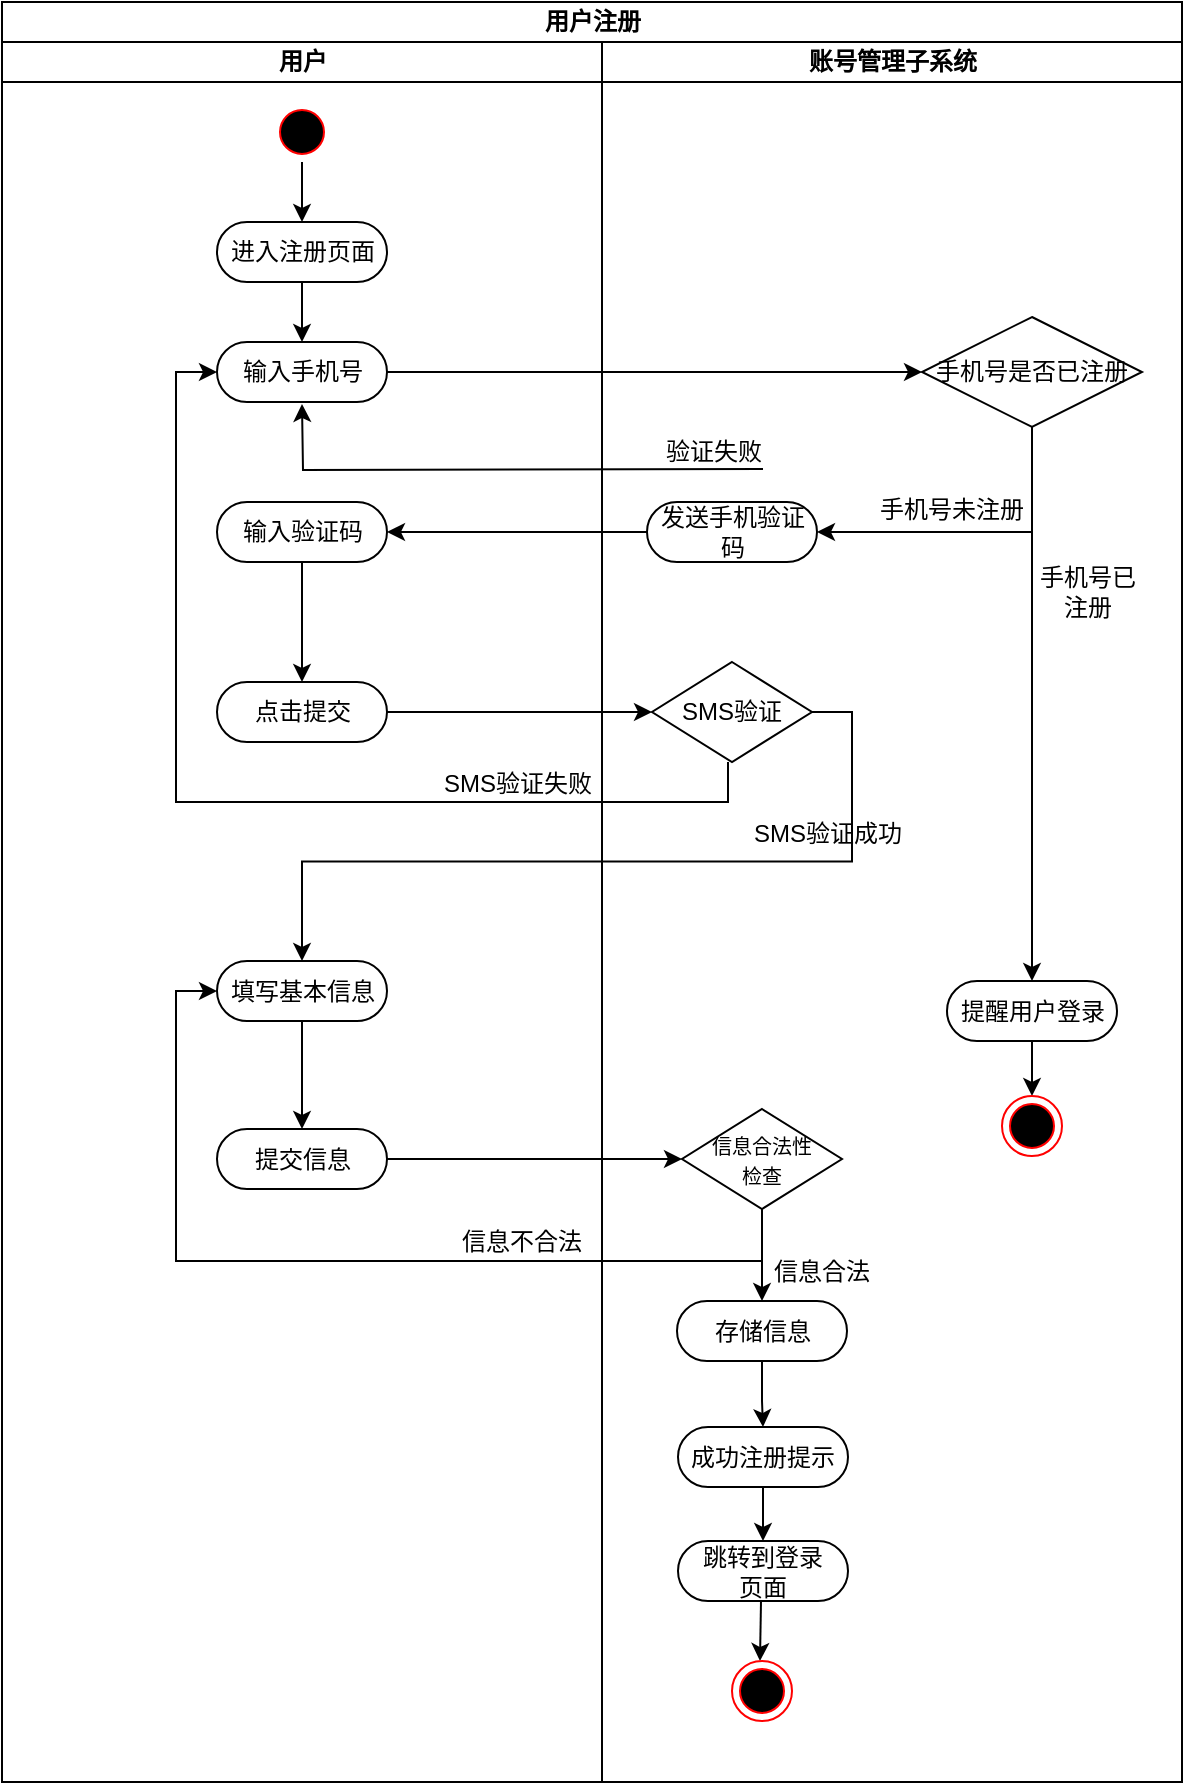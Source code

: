 <mxfile version="22.1.18" type="github">
  <diagram id="prtHgNgQTEPvFCAcTncT" name="Page-1">
    <mxGraphModel dx="1407" dy="720" grid="1" gridSize="10" guides="1" tooltips="1" connect="1" arrows="1" fold="1" page="1" pageScale="1" pageWidth="827" pageHeight="1169" math="0" shadow="0">
      <root>
        <mxCell id="0" />
        <mxCell id="1" parent="0" />
        <mxCell id="5s85hY_GPOJS1mKpv2UH-3" value="用户注册" style="swimlane;childLayout=stackLayout;resizeParent=1;resizeParentMax=0;startSize=20;html=1;" parent="1" vertex="1">
          <mxGeometry x="120.0" y="120" width="590" height="890" as="geometry" />
        </mxCell>
        <mxCell id="5s85hY_GPOJS1mKpv2UH-4" value="用户" style="swimlane;startSize=20;html=1;" parent="5s85hY_GPOJS1mKpv2UH-3" vertex="1">
          <mxGeometry y="20" width="300" height="870" as="geometry" />
        </mxCell>
        <mxCell id="5s85hY_GPOJS1mKpv2UH-15" style="edgeStyle=orthogonalEdgeStyle;rounded=0;orthogonalLoop=1;jettySize=auto;html=1;exitX=0.5;exitY=1;exitDx=0;exitDy=0;entryX=0.5;entryY=0;entryDx=0;entryDy=0;" parent="5s85hY_GPOJS1mKpv2UH-4" source="5s85hY_GPOJS1mKpv2UH-7" target="5s85hY_GPOJS1mKpv2UH-9" edge="1">
          <mxGeometry relative="1" as="geometry" />
        </mxCell>
        <mxCell id="5s85hY_GPOJS1mKpv2UH-7" value="" style="ellipse;html=1;shape=startState;fillColor=#000000;strokeColor=#ff0000;" parent="5s85hY_GPOJS1mKpv2UH-4" vertex="1">
          <mxGeometry x="135.0" y="30" width="30" height="30" as="geometry" />
        </mxCell>
        <mxCell id="5s85hY_GPOJS1mKpv2UH-13" style="edgeStyle=orthogonalEdgeStyle;rounded=0;orthogonalLoop=1;jettySize=auto;html=1;exitX=0.5;exitY=1;exitDx=0;exitDy=0;entryX=0.5;entryY=0;entryDx=0;entryDy=0;" parent="5s85hY_GPOJS1mKpv2UH-4" source="5s85hY_GPOJS1mKpv2UH-9" target="5s85hY_GPOJS1mKpv2UH-11" edge="1">
          <mxGeometry relative="1" as="geometry" />
        </mxCell>
        <mxCell id="5s85hY_GPOJS1mKpv2UH-9" value="进入注册页面" style="rounded=1;whiteSpace=wrap;html=1;shadow=0;comic=0;labelBackgroundColor=none;strokeWidth=1;fontFamily=Verdana;fontSize=12;align=center;arcSize=50;" parent="5s85hY_GPOJS1mKpv2UH-4" vertex="1">
          <mxGeometry x="107.5" y="90" width="85" height="30" as="geometry" />
        </mxCell>
        <mxCell id="5s85hY_GPOJS1mKpv2UH-11" value="输入手机号" style="rounded=1;whiteSpace=wrap;html=1;shadow=0;comic=0;labelBackgroundColor=none;strokeWidth=1;fontFamily=Verdana;fontSize=12;align=center;arcSize=50;" parent="5s85hY_GPOJS1mKpv2UH-4" vertex="1">
          <mxGeometry x="107.5" y="150" width="85" height="30" as="geometry" />
        </mxCell>
        <mxCell id="XRjL0q7yprukMbM1BXRP-21" value="SMS验证失败" style="text;html=1;strokeColor=none;fillColor=none;align=center;verticalAlign=middle;whiteSpace=wrap;rounded=0;" vertex="1" parent="5s85hY_GPOJS1mKpv2UH-4">
          <mxGeometry x="218.0" y="356" width="80" height="30" as="geometry" />
        </mxCell>
        <mxCell id="5s85hY_GPOJS1mKpv2UH-5" value="账号管理子系统" style="swimlane;startSize=20;html=1;" parent="5s85hY_GPOJS1mKpv2UH-3" vertex="1">
          <mxGeometry x="300" y="20" width="290" height="870" as="geometry" />
        </mxCell>
        <mxCell id="5s85hY_GPOJS1mKpv2UH-31" style="edgeStyle=orthogonalEdgeStyle;rounded=0;orthogonalLoop=1;jettySize=auto;html=1;exitX=0.5;exitY=1;exitDx=0;exitDy=0;" parent="5s85hY_GPOJS1mKpv2UH-5" source="5s85hY_GPOJS1mKpv2UH-18" target="5s85hY_GPOJS1mKpv2UH-29" edge="1">
          <mxGeometry relative="1" as="geometry" />
        </mxCell>
        <mxCell id="XRjL0q7yprukMbM1BXRP-13" style="edgeStyle=orthogonalEdgeStyle;rounded=0;orthogonalLoop=1;jettySize=auto;html=1;exitX=0.5;exitY=1;exitDx=0;exitDy=0;entryX=1;entryY=0.5;entryDx=0;entryDy=0;" edge="1" parent="5s85hY_GPOJS1mKpv2UH-5" source="5s85hY_GPOJS1mKpv2UH-18" target="XRjL0q7yprukMbM1BXRP-11">
          <mxGeometry relative="1" as="geometry" />
        </mxCell>
        <mxCell id="5s85hY_GPOJS1mKpv2UH-18" value="手机号是否已注册" style="rhombus;whiteSpace=wrap;html=1;" parent="5s85hY_GPOJS1mKpv2UH-5" vertex="1">
          <mxGeometry x="160" y="137.5" width="110" height="55" as="geometry" />
        </mxCell>
        <mxCell id="5s85hY_GPOJS1mKpv2UH-32" value="手机号未注册" style="text;html=1;strokeColor=none;fillColor=none;align=center;verticalAlign=middle;whiteSpace=wrap;rounded=0;" parent="5s85hY_GPOJS1mKpv2UH-5" vertex="1">
          <mxGeometry x="130" y="219" width="90" height="30" as="geometry" />
        </mxCell>
        <mxCell id="XRjL0q7yprukMbM1BXRP-18" style="edgeStyle=orthogonalEdgeStyle;rounded=0;orthogonalLoop=1;jettySize=auto;html=1;exitX=1;exitY=0.5;exitDx=0;exitDy=0;" edge="1" parent="5s85hY_GPOJS1mKpv2UH-5" source="5s85hY_GPOJS1mKpv2UH-39" target="5s85hY_GPOJS1mKpv2UH-44">
          <mxGeometry relative="1" as="geometry" />
        </mxCell>
        <mxCell id="5s85hY_GPOJS1mKpv2UH-39" value="SMS验证" style="rhombus;whiteSpace=wrap;html=1;" parent="5s85hY_GPOJS1mKpv2UH-5" vertex="1">
          <mxGeometry x="25" y="310" width="80" height="50" as="geometry" />
        </mxCell>
        <mxCell id="XRjL0q7yprukMbM1BXRP-3" value="验证失败" style="text;html=1;strokeColor=none;fillColor=none;align=center;verticalAlign=middle;whiteSpace=wrap;rounded=0;" vertex="1" parent="5s85hY_GPOJS1mKpv2UH-5">
          <mxGeometry x="26.0" y="190" width="60" height="30" as="geometry" />
        </mxCell>
        <mxCell id="5s85hY_GPOJS1mKpv2UH-44" value="填写基本信息" style="rounded=1;whiteSpace=wrap;html=1;shadow=0;comic=0;labelBackgroundColor=none;strokeWidth=1;fontFamily=Verdana;fontSize=12;align=center;arcSize=50;" parent="5s85hY_GPOJS1mKpv2UH-5" vertex="1">
          <mxGeometry x="-192.5" y="459.5" width="85" height="30" as="geometry" />
        </mxCell>
        <mxCell id="5s85hY_GPOJS1mKpv2UH-49" value="提交信息" style="rounded=1;whiteSpace=wrap;html=1;shadow=0;comic=0;labelBackgroundColor=none;strokeWidth=1;fontFamily=Verdana;fontSize=12;align=center;arcSize=50;" parent="5s85hY_GPOJS1mKpv2UH-5" vertex="1">
          <mxGeometry x="-192.5" y="543.5" width="85" height="30" as="geometry" />
        </mxCell>
        <mxCell id="5s85hY_GPOJS1mKpv2UH-54" value="信息不合法" style="text;html=1;strokeColor=none;fillColor=none;align=center;verticalAlign=middle;whiteSpace=wrap;rounded=0;" parent="5s85hY_GPOJS1mKpv2UH-5" vertex="1">
          <mxGeometry x="-80.0" y="584.5" width="80" height="30" as="geometry" />
        </mxCell>
        <mxCell id="5s85hY_GPOJS1mKpv2UH-37" style="edgeStyle=orthogonalEdgeStyle;rounded=0;orthogonalLoop=1;jettySize=auto;html=1;exitX=0.5;exitY=1;exitDx=0;exitDy=0;entryX=0.5;entryY=0;entryDx=0;entryDy=0;" parent="5s85hY_GPOJS1mKpv2UH-5" source="5s85hY_GPOJS1mKpv2UH-29" target="5s85hY_GPOJS1mKpv2UH-34" edge="1">
          <mxGeometry relative="1" as="geometry" />
        </mxCell>
        <mxCell id="5s85hY_GPOJS1mKpv2UH-51" style="edgeStyle=orthogonalEdgeStyle;rounded=0;orthogonalLoop=1;jettySize=auto;html=1;entryX=0.5;entryY=0;entryDx=0;entryDy=0;" parent="5s85hY_GPOJS1mKpv2UH-5" source="5s85hY_GPOJS1mKpv2UH-44" target="5s85hY_GPOJS1mKpv2UH-49" edge="1">
          <mxGeometry relative="1" as="geometry" />
        </mxCell>
        <mxCell id="5s85hY_GPOJS1mKpv2UH-29" value="提醒用户登录" style="rounded=1;whiteSpace=wrap;html=1;shadow=0;comic=0;labelBackgroundColor=none;strokeWidth=1;fontFamily=Verdana;fontSize=12;align=center;arcSize=50;" parent="5s85hY_GPOJS1mKpv2UH-5" vertex="1">
          <mxGeometry x="172.5" y="469.5" width="85" height="30" as="geometry" />
        </mxCell>
        <mxCell id="5s85hY_GPOJS1mKpv2UH-33" value="手机号已注册" style="text;html=1;strokeColor=none;fillColor=none;align=center;verticalAlign=middle;whiteSpace=wrap;rounded=0;" parent="5s85hY_GPOJS1mKpv2UH-5" vertex="1">
          <mxGeometry x="213.0" y="260" width="60" height="30" as="geometry" />
        </mxCell>
        <mxCell id="5s85hY_GPOJS1mKpv2UH-34" value="" style="ellipse;html=1;shape=endState;fillColor=#000000;strokeColor=#ff0000;" parent="5s85hY_GPOJS1mKpv2UH-5" vertex="1">
          <mxGeometry x="200.0" y="527" width="30" height="30" as="geometry" />
        </mxCell>
        <mxCell id="5s85hY_GPOJS1mKpv2UH-58" style="edgeStyle=orthogonalEdgeStyle;rounded=0;orthogonalLoop=1;jettySize=auto;html=1;entryX=0.5;entryY=0;entryDx=0;entryDy=0;" parent="5s85hY_GPOJS1mKpv2UH-5" source="5s85hY_GPOJS1mKpv2UH-47" target="5s85hY_GPOJS1mKpv2UH-57" edge="1">
          <mxGeometry relative="1" as="geometry" />
        </mxCell>
        <mxCell id="5s85hY_GPOJS1mKpv2UH-47" value="&lt;font style=&quot;font-size: 10px;&quot;&gt;信息合法性&lt;br&gt;检查&lt;/font&gt;" style="rhombus;whiteSpace=wrap;html=1;" parent="5s85hY_GPOJS1mKpv2UH-5" vertex="1">
          <mxGeometry x="40" y="533.5" width="80" height="50" as="geometry" />
        </mxCell>
        <mxCell id="5s85hY_GPOJS1mKpv2UH-63" style="edgeStyle=orthogonalEdgeStyle;rounded=0;orthogonalLoop=1;jettySize=auto;html=1;" parent="5s85hY_GPOJS1mKpv2UH-5" source="5s85hY_GPOJS1mKpv2UH-57" target="5s85hY_GPOJS1mKpv2UH-60" edge="1">
          <mxGeometry relative="1" as="geometry" />
        </mxCell>
        <mxCell id="5s85hY_GPOJS1mKpv2UH-57" value="存储信息" style="rounded=1;whiteSpace=wrap;html=1;shadow=0;comic=0;labelBackgroundColor=none;strokeWidth=1;fontFamily=Verdana;fontSize=12;align=center;arcSize=50;" parent="5s85hY_GPOJS1mKpv2UH-5" vertex="1">
          <mxGeometry x="37.5" y="629.5" width="85" height="30" as="geometry" />
        </mxCell>
        <mxCell id="5s85hY_GPOJS1mKpv2UH-59" value="信息合法" style="text;html=1;strokeColor=none;fillColor=none;align=center;verticalAlign=middle;whiteSpace=wrap;rounded=0;" parent="5s85hY_GPOJS1mKpv2UH-5" vertex="1">
          <mxGeometry x="80.0" y="599.5" width="60" height="30" as="geometry" />
        </mxCell>
        <mxCell id="5s85hY_GPOJS1mKpv2UH-66" style="edgeStyle=orthogonalEdgeStyle;rounded=0;orthogonalLoop=1;jettySize=auto;html=1;exitX=0.5;exitY=1;exitDx=0;exitDy=0;" parent="5s85hY_GPOJS1mKpv2UH-5" source="5s85hY_GPOJS1mKpv2UH-60" target="5s85hY_GPOJS1mKpv2UH-64" edge="1">
          <mxGeometry relative="1" as="geometry" />
        </mxCell>
        <mxCell id="5s85hY_GPOJS1mKpv2UH-60" value="成功注册提示" style="rounded=1;whiteSpace=wrap;html=1;shadow=0;comic=0;labelBackgroundColor=none;strokeWidth=1;fontFamily=Verdana;fontSize=12;align=center;arcSize=50;" parent="5s85hY_GPOJS1mKpv2UH-5" vertex="1">
          <mxGeometry x="38.0" y="692.5" width="85" height="30" as="geometry" />
        </mxCell>
        <mxCell id="5s85hY_GPOJS1mKpv2UH-69" style="edgeStyle=orthogonalEdgeStyle;rounded=0;orthogonalLoop=1;jettySize=auto;html=1;" parent="5s85hY_GPOJS1mKpv2UH-5" edge="1">
          <mxGeometry relative="1" as="geometry">
            <mxPoint x="79.5" y="779.5" as="sourcePoint" />
            <mxPoint x="79.0" y="809.5" as="targetPoint" />
          </mxGeometry>
        </mxCell>
        <mxCell id="5s85hY_GPOJS1mKpv2UH-64" value="跳转到登录&lt;br&gt;页面" style="rounded=1;whiteSpace=wrap;html=1;shadow=0;comic=0;labelBackgroundColor=none;strokeWidth=1;fontFamily=Verdana;fontSize=12;align=center;arcSize=50;" parent="5s85hY_GPOJS1mKpv2UH-5" vertex="1">
          <mxGeometry x="38.0" y="749.5" width="85" height="30" as="geometry" />
        </mxCell>
        <mxCell id="5s85hY_GPOJS1mKpv2UH-67" value="" style="ellipse;html=1;shape=endState;fillColor=#000000;strokeColor=#ff0000;" parent="5s85hY_GPOJS1mKpv2UH-5" vertex="1">
          <mxGeometry x="65.0" y="809.5" width="30" height="30" as="geometry" />
        </mxCell>
        <mxCell id="5s85hY_GPOJS1mKpv2UH-52" style="edgeStyle=orthogonalEdgeStyle;rounded=0;orthogonalLoop=1;jettySize=auto;html=1;entryX=0;entryY=0.5;entryDx=0;entryDy=0;" parent="5s85hY_GPOJS1mKpv2UH-5" source="5s85hY_GPOJS1mKpv2UH-49" target="5s85hY_GPOJS1mKpv2UH-47" edge="1">
          <mxGeometry relative="1" as="geometry" />
        </mxCell>
        <mxCell id="5s85hY_GPOJS1mKpv2UH-53" style="edgeStyle=orthogonalEdgeStyle;rounded=0;orthogonalLoop=1;jettySize=auto;html=1;entryX=0;entryY=0.5;entryDx=0;entryDy=0;" parent="5s85hY_GPOJS1mKpv2UH-5" source="5s85hY_GPOJS1mKpv2UH-47" target="5s85hY_GPOJS1mKpv2UH-44" edge="1">
          <mxGeometry relative="1" as="geometry">
            <Array as="points">
              <mxPoint x="80" y="609.5" />
              <mxPoint x="-213" y="609.5" />
              <mxPoint x="-213" y="474.5" />
            </Array>
          </mxGeometry>
        </mxCell>
        <mxCell id="XRjL0q7yprukMbM1BXRP-6" value="输入验证码" style="rounded=1;whiteSpace=wrap;html=1;shadow=0;comic=0;labelBackgroundColor=none;strokeWidth=1;fontFamily=Verdana;fontSize=12;align=center;arcSize=50;" vertex="1" parent="5s85hY_GPOJS1mKpv2UH-5">
          <mxGeometry x="-192.5" y="230" width="85" height="30" as="geometry" />
        </mxCell>
        <mxCell id="XRjL0q7yprukMbM1BXRP-14" style="edgeStyle=orthogonalEdgeStyle;rounded=0;orthogonalLoop=1;jettySize=auto;html=1;exitX=1;exitY=0.5;exitDx=0;exitDy=0;entryX=0;entryY=0.5;entryDx=0;entryDy=0;" edge="1" parent="5s85hY_GPOJS1mKpv2UH-5" source="XRjL0q7yprukMbM1BXRP-7" target="5s85hY_GPOJS1mKpv2UH-39">
          <mxGeometry relative="1" as="geometry" />
        </mxCell>
        <mxCell id="XRjL0q7yprukMbM1BXRP-7" value="点击提交" style="rounded=1;whiteSpace=wrap;html=1;shadow=0;comic=0;labelBackgroundColor=none;strokeWidth=1;fontFamily=Verdana;fontSize=12;align=center;arcSize=50;" vertex="1" parent="5s85hY_GPOJS1mKpv2UH-5">
          <mxGeometry x="-192.5" y="320" width="85" height="30" as="geometry" />
        </mxCell>
        <mxCell id="XRjL0q7yprukMbM1BXRP-5" style="edgeStyle=orthogonalEdgeStyle;rounded=0;orthogonalLoop=1;jettySize=auto;html=1;entryX=0.5;entryY=0;entryDx=0;entryDy=0;" edge="1" parent="5s85hY_GPOJS1mKpv2UH-5" source="XRjL0q7yprukMbM1BXRP-6" target="XRjL0q7yprukMbM1BXRP-7">
          <mxGeometry relative="1" as="geometry" />
        </mxCell>
        <mxCell id="XRjL0q7yprukMbM1BXRP-8" style="edgeStyle=orthogonalEdgeStyle;rounded=0;orthogonalLoop=1;jettySize=auto;html=1;" edge="1" parent="5s85hY_GPOJS1mKpv2UH-5" source="XRjL0q7yprukMbM1BXRP-11" target="XRjL0q7yprukMbM1BXRP-6">
          <mxGeometry relative="1" as="geometry" />
        </mxCell>
        <mxCell id="XRjL0q7yprukMbM1BXRP-11" value="发送手机验证码" style="rounded=1;whiteSpace=wrap;html=1;shadow=0;comic=0;labelBackgroundColor=none;strokeWidth=1;fontFamily=Verdana;fontSize=12;align=center;arcSize=50;" vertex="1" parent="5s85hY_GPOJS1mKpv2UH-5">
          <mxGeometry x="22.5" y="230" width="85" height="30" as="geometry" />
        </mxCell>
        <mxCell id="XRjL0q7yprukMbM1BXRP-19" value="SMS验证成功" style="text;html=1;strokeColor=none;fillColor=none;align=center;verticalAlign=middle;whiteSpace=wrap;rounded=0;" vertex="1" parent="5s85hY_GPOJS1mKpv2UH-5">
          <mxGeometry x="73.0" y="381" width="80" height="30" as="geometry" />
        </mxCell>
        <mxCell id="5s85hY_GPOJS1mKpv2UH-42" style="edgeStyle=orthogonalEdgeStyle;rounded=0;orthogonalLoop=1;jettySize=auto;html=1;entryX=0;entryY=0.5;entryDx=0;entryDy=0;" parent="5s85hY_GPOJS1mKpv2UH-3" source="5s85hY_GPOJS1mKpv2UH-11" target="5s85hY_GPOJS1mKpv2UH-18" edge="1">
          <mxGeometry relative="1" as="geometry" />
        </mxCell>
        <mxCell id="XRjL0q7yprukMbM1BXRP-2" style="edgeStyle=orthogonalEdgeStyle;rounded=0;orthogonalLoop=1;jettySize=auto;html=1;exitX=0.5;exitY=0;exitDx=0;exitDy=0;entryX=0.5;entryY=1;entryDx=0;entryDy=0;" edge="1" parent="5s85hY_GPOJS1mKpv2UH-3">
          <mxGeometry relative="1" as="geometry">
            <mxPoint x="380.5" y="233.5" as="sourcePoint" />
            <mxPoint x="150.0" y="201" as="targetPoint" />
          </mxGeometry>
        </mxCell>
        <mxCell id="XRjL0q7yprukMbM1BXRP-17" style="edgeStyle=orthogonalEdgeStyle;rounded=0;orthogonalLoop=1;jettySize=auto;html=1;exitX=0;exitY=0;exitDx=0;exitDy=0;entryX=0;entryY=0.5;entryDx=0;entryDy=0;" edge="1" parent="5s85hY_GPOJS1mKpv2UH-3" target="5s85hY_GPOJS1mKpv2UH-11">
          <mxGeometry relative="1" as="geometry">
            <mxPoint x="363.0" y="380" as="sourcePoint" />
            <Array as="points">
              <mxPoint x="363" y="400" />
              <mxPoint x="87" y="400" />
              <mxPoint x="87" y="185" />
            </Array>
          </mxGeometry>
        </mxCell>
      </root>
    </mxGraphModel>
  </diagram>
</mxfile>
